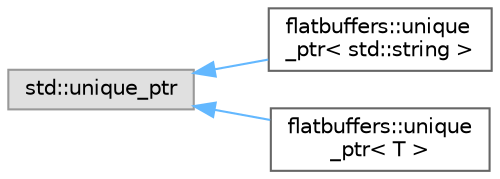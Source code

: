 digraph "Graphical Class Hierarchy"
{
 // LATEX_PDF_SIZE
  bgcolor="transparent";
  edge [fontname=Helvetica,fontsize=10,labelfontname=Helvetica,labelfontsize=10];
  node [fontname=Helvetica,fontsize=10,shape=box,height=0.2,width=0.4];
  rankdir="LR";
  Node0 [id="Node000000",label="std::unique_ptr",height=0.2,width=0.4,color="grey60", fillcolor="#E0E0E0", style="filled",tooltip=" "];
  Node0 -> Node1 [id="edge459_Node000000_Node000001",dir="back",color="steelblue1",style="solid",tooltip=" "];
  Node1 [id="Node000001",label="flatbuffers::unique\l_ptr\< std::string \>",height=0.2,width=0.4,color="grey40", fillcolor="white", style="filled",URL="$classflatbuffers_1_1unique__ptr.html",tooltip=" "];
  Node0 -> Node2 [id="edge460_Node000000_Node000002",dir="back",color="steelblue1",style="solid",tooltip=" "];
  Node2 [id="Node000002",label="flatbuffers::unique\l_ptr\< T \>",height=0.2,width=0.4,color="grey40", fillcolor="white", style="filled",URL="$classflatbuffers_1_1unique__ptr.html",tooltip=" "];
}
